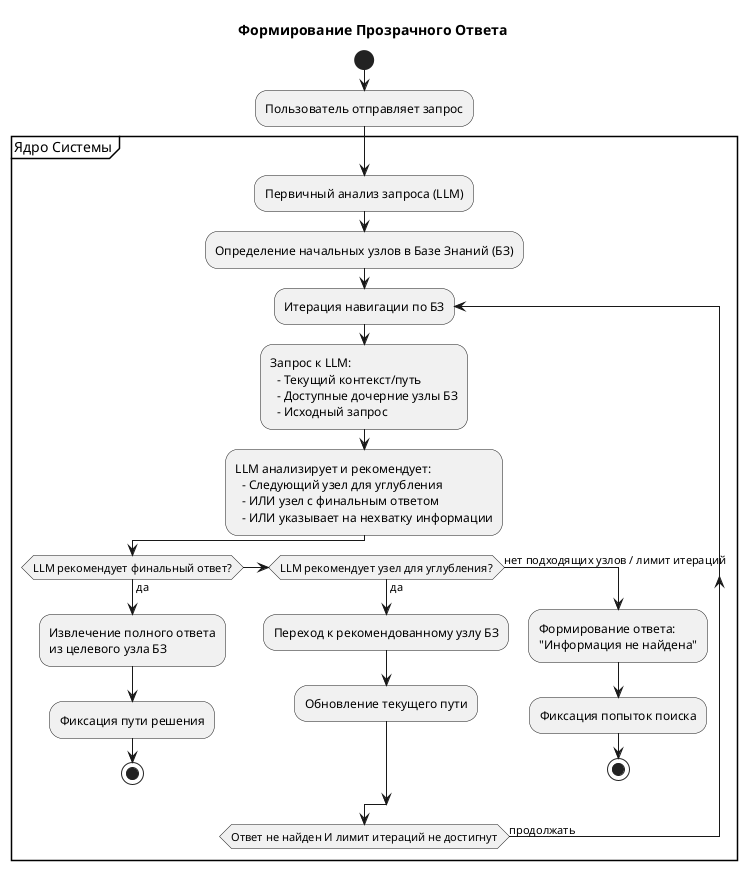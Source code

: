 @startuml
title "Формирование Прозрачного Ответа"

start
:Пользователь отправляет запрос;

partition "Ядро Системы" {
  :Первичный анализ запроса (LLM);
  :Определение начальных узлов в Базе Знаний (БЗ);

  repeat :Итерация навигации по БЗ
    :Запрос к LLM:\n  - Текущий контекст/путь\n  - Доступные дочерние узлы БЗ\n  - Исходный запрос;
    :LLM анализирует и рекомендует:\n  - Следующий узел для углубления\n  - ИЛИ узел с финальным ответом\n  - ИЛИ указывает на нехватку информации;
    if (LLM рекомендует финальный ответ?) then (да)
      :Извлечение полного ответа\nиз целевого узла БЗ;
      :Фиксация пути решения;
      stop
    elseif (LLM рекомендует узел для углубления?) then (да)
      :Переход к рекомендованному узлу БЗ;
      :Обновление текущего пути;
    else (нет подходящих узлов / лимит итераций)
      :Формирование ответа:\n"Информация не найдена";
      :Фиксация попыток поиска;
      stop
    endif
  repeat while (Ответ не найден И лимит итераций не достигнут) is (продолжать)
}

@enduml